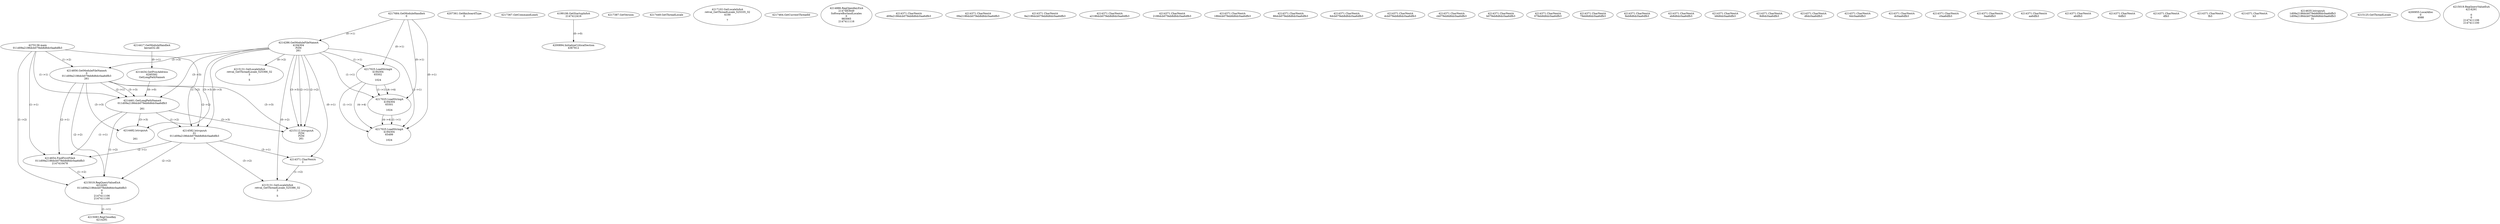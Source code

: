 // Global SCDG with merge call
digraph {
	0 [label="4270136.main
011d09a2186dcb079eb8d6dc0aa6dfb3"]
	1 [label="4217684.GetModuleHandleA
0"]
	2 [label="4207361.GetKeyboardType
0"]
	3 [label="4217367.GetCommandLineA
"]
	4 [label="4199106.GetStartupInfoA
2147412416"]
	5 [label="4217387.GetVersion
"]
	6 [label="4217449.GetThreadLocale
"]
	7 [label="4217102.GetLocaleInfoA
retval_GetThreadLocale_525335_32
4100

7"]
	8 [label="4217464.GetCurrentThreadId
"]
	9 [label="4214286.GetModuleFileNameA
4194304
PZM
261"]
	1 -> 9 [label="(0-->1)"]
	10 [label="4214856.GetModuleFileNameA
0
011d09a2186dcb079eb8d6dc0aa6dfb3
261"]
	0 -> 10 [label="(1-->2)"]
	9 -> 10 [label="(3-->3)"]
	11 [label="4214886.RegOpenKeyExA
2147483649
Software\Borland\Locales
0
983065
2147411116"]
	12 [label="4214417.GetModuleHandleA
kernel32.dll"]
	13 [label="4214434.GetProcAddress
6295592
GetLongPathNameA"]
	12 -> 13 [label="(0-->1)"]
	14 [label="4214461.GetLongPathNameA
011d09a2186dcb079eb8d6dc0aa6dfb3

261"]
	0 -> 14 [label="(1-->1)"]
	10 -> 14 [label="(2-->1)"]
	9 -> 14 [label="(3-->3)"]
	10 -> 14 [label="(3-->3)"]
	13 -> 14 [label="(0-->0)"]
	15 [label="4214582.lstrcpynA
01
011d09a2186dcb079eb8d6dc0aa6dfb3
3"]
	0 -> 15 [label="(1-->2)"]
	10 -> 15 [label="(2-->2)"]
	14 -> 15 [label="(1-->2)"]
	9 -> 15 [label="(0-->3)"]
	16 [label="4214371.CharNextA
d09a2186dcb079eb8d6dc0aa6dfb3"]
	17 [label="4214371.CharNextA
09a2186dcb079eb8d6dc0aa6dfb3"]
	18 [label="4214371.CharNextA
9a2186dcb079eb8d6dc0aa6dfb3"]
	19 [label="4214371.CharNextA
a2186dcb079eb8d6dc0aa6dfb3"]
	20 [label="4214371.CharNextA
2186dcb079eb8d6dc0aa6dfb3"]
	21 [label="4214371.CharNextA
186dcb079eb8d6dc0aa6dfb3"]
	22 [label="4214371.CharNextA
86dcb079eb8d6dc0aa6dfb3"]
	23 [label="4214371.CharNextA
6dcb079eb8d6dc0aa6dfb3"]
	24 [label="4214371.CharNextA
dcb079eb8d6dc0aa6dfb3"]
	25 [label="4214371.CharNextA
cb079eb8d6dc0aa6dfb3"]
	26 [label="4214371.CharNextA
b079eb8d6dc0aa6dfb3"]
	27 [label="4214371.CharNextA
079eb8d6dc0aa6dfb3"]
	28 [label="4214371.CharNextA
79eb8d6dc0aa6dfb3"]
	29 [label="4214371.CharNextA
9eb8d6dc0aa6dfb3"]
	30 [label="4214371.CharNextA
eb8d6dc0aa6dfb3"]
	31 [label="4214371.CharNextA
b8d6dc0aa6dfb3"]
	32 [label="4214371.CharNextA
8d6dc0aa6dfb3"]
	33 [label="4214371.CharNextA
d6dc0aa6dfb3"]
	34 [label="4214371.CharNextA
6dc0aa6dfb3"]
	35 [label="4214371.CharNextA
dc0aa6dfb3"]
	36 [label="4214371.CharNextA
c0aa6dfb3"]
	37 [label="4214371.CharNextA
0aa6dfb3"]
	38 [label="4214371.CharNextA
aa6dfb3"]
	39 [label="4214371.CharNextA
a6dfb3"]
	40 [label="4214371.CharNextA
6dfb3"]
	41 [label="4214371.CharNextA
dfb3"]
	42 [label="4214371.CharNextA
fb3"]
	43 [label="4214371.CharNextA
b3"]
	44 [label="4214371.CharNextA
3"]
	9 -> 44 [label="(0-->1)"]
	15 -> 44 [label="(3-->1)"]
	45 [label="4214635.lstrcpynA
1d09a2186dcb079eb8d6dc0aa6dfb3
1d09a2186dcb079eb8d6dc0aa6dfb3
31"]
	46 [label="4214654.FindFirstFileA
011d09a2186dcb079eb8d6dc0aa6dfb3
2147410478"]
	0 -> 46 [label="(1-->1)"]
	10 -> 46 [label="(2-->1)"]
	14 -> 46 [label="(1-->1)"]
	15 -> 46 [label="(2-->1)"]
	47 [label="4215019.RegQueryValueExA
4214291
011d09a2186dcb079eb8d6dc0aa6dfb3
0
0
2147411106
2147411100"]
	0 -> 47 [label="(1-->2)"]
	10 -> 47 [label="(2-->2)"]
	14 -> 47 [label="(1-->2)"]
	15 -> 47 [label="(2-->2)"]
	46 -> 47 [label="(1-->2)"]
	48 [label="4215083.RegCloseKey
4214291"]
	47 -> 48 [label="(1-->1)"]
	49 [label="4215112.lstrcpynA
PZM
PZM
261"]
	9 -> 49 [label="(2-->1)"]
	9 -> 49 [label="(2-->2)"]
	9 -> 49 [label="(3-->3)"]
	10 -> 49 [label="(3-->3)"]
	14 -> 49 [label="(3-->3)"]
	50 [label="4215125.GetThreadLocale
"]
	51 [label="4215131.GetLocaleInfoA
retval_GetThreadLocale_525386_32
3

5"]
	9 -> 51 [label="(0-->2)"]
	15 -> 51 [label="(3-->2)"]
	44 -> 51 [label="(1-->2)"]
	52 [label="4217025.LoadStringA
4194304
65502

1024"]
	1 -> 52 [label="(0-->1)"]
	9 -> 52 [label="(1-->1)"]
	53 [label="4217025.LoadStringA
4194304
65501

1024"]
	1 -> 53 [label="(0-->1)"]
	9 -> 53 [label="(1-->1)"]
	52 -> 53 [label="(1-->1)"]
	52 -> 53 [label="(4-->4)"]
	54 [label="4217025.LoadStringA
4194304
65499

1024"]
	1 -> 54 [label="(0-->1)"]
	9 -> 54 [label="(1-->1)"]
	52 -> 54 [label="(1-->1)"]
	53 -> 54 [label="(1-->1)"]
	52 -> 54 [label="(4-->4)"]
	53 -> 54 [label="(4-->4)"]
	55 [label="4200894.InitializeCriticalSection
4367812"]
	4 -> 55 [label="(0-->0)"]
	56 [label="4200955.LocalAlloc
0
4088"]
	57 [label="4214482.lstrcpynA


261"]
	9 -> 57 [label="(3-->3)"]
	10 -> 57 [label="(3-->3)"]
	14 -> 57 [label="(3-->3)"]
	58 [label="4215019.RegQueryValueExA
4214291

0
0
2147411106
2147411100"]
	59 [label="4215131.GetLocaleInfoA
retval_GetThreadLocale_525366_32
3

5"]
	9 -> 59 [label="(0-->2)"]
}
